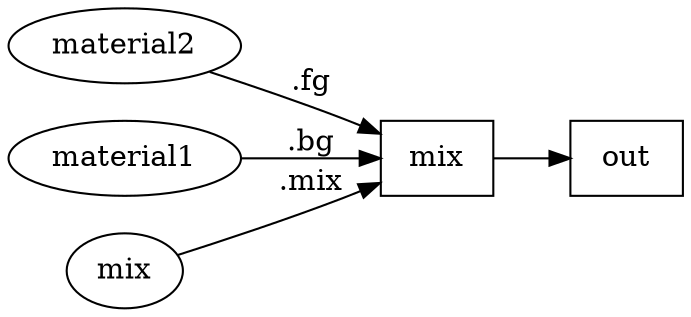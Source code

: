 digraph {
  rankdir = LR;
    NG_lama_mix_edf_mix [label= "mix"];
    NG_lama_mix_edf_mix[shape = box];
    NG_lama_mix_edf_mix ->     NG_lama_mix_edf_out;
    NG_lama_mix_edf_out [label= "out"];
    NG_lama_mix_edf_out[shape = box]; 
    NG_lama_mix_edf_material2INT [label="material2"];
    NG_lama_mix_edf_material2INT [shape = ellipse];
    NG_lama_mix_edf_mix [label="mix"];
    NG_lama_mix_edf_material2INT -> NG_lama_mix_edf_mix [label=".fg"];
    NG_lama_mix_edf_material1INT [label="material1"];
    NG_lama_mix_edf_material1INT [shape = ellipse];
    NG_lama_mix_edf_mix [label="mix"];
    NG_lama_mix_edf_material1INT -> NG_lama_mix_edf_mix [label=".bg"];
    NG_lama_mix_edf_mixINT [label="mix"];
    NG_lama_mix_edf_mixINT [shape = ellipse];
    NG_lama_mix_edf_mix [label="mix"];
    NG_lama_mix_edf_mixINT -> NG_lama_mix_edf_mix [label=".mix"];
}
